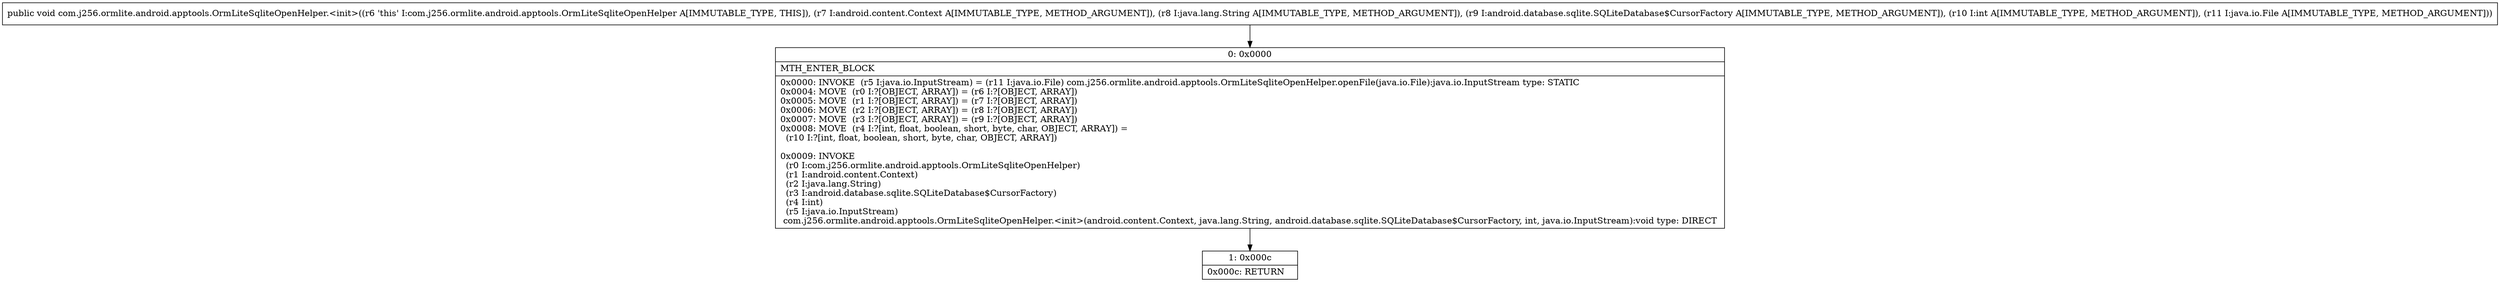 digraph "CFG forcom.j256.ormlite.android.apptools.OrmLiteSqliteOpenHelper.\<init\>(Landroid\/content\/Context;Ljava\/lang\/String;Landroid\/database\/sqlite\/SQLiteDatabase$CursorFactory;ILjava\/io\/File;)V" {
Node_0 [shape=record,label="{0\:\ 0x0000|MTH_ENTER_BLOCK\l|0x0000: INVOKE  (r5 I:java.io.InputStream) = (r11 I:java.io.File) com.j256.ormlite.android.apptools.OrmLiteSqliteOpenHelper.openFile(java.io.File):java.io.InputStream type: STATIC \l0x0004: MOVE  (r0 I:?[OBJECT, ARRAY]) = (r6 I:?[OBJECT, ARRAY]) \l0x0005: MOVE  (r1 I:?[OBJECT, ARRAY]) = (r7 I:?[OBJECT, ARRAY]) \l0x0006: MOVE  (r2 I:?[OBJECT, ARRAY]) = (r8 I:?[OBJECT, ARRAY]) \l0x0007: MOVE  (r3 I:?[OBJECT, ARRAY]) = (r9 I:?[OBJECT, ARRAY]) \l0x0008: MOVE  (r4 I:?[int, float, boolean, short, byte, char, OBJECT, ARRAY]) = \l  (r10 I:?[int, float, boolean, short, byte, char, OBJECT, ARRAY])\l \l0x0009: INVOKE  \l  (r0 I:com.j256.ormlite.android.apptools.OrmLiteSqliteOpenHelper)\l  (r1 I:android.content.Context)\l  (r2 I:java.lang.String)\l  (r3 I:android.database.sqlite.SQLiteDatabase$CursorFactory)\l  (r4 I:int)\l  (r5 I:java.io.InputStream)\l com.j256.ormlite.android.apptools.OrmLiteSqliteOpenHelper.\<init\>(android.content.Context, java.lang.String, android.database.sqlite.SQLiteDatabase$CursorFactory, int, java.io.InputStream):void type: DIRECT \l}"];
Node_1 [shape=record,label="{1\:\ 0x000c|0x000c: RETURN   \l}"];
MethodNode[shape=record,label="{public void com.j256.ormlite.android.apptools.OrmLiteSqliteOpenHelper.\<init\>((r6 'this' I:com.j256.ormlite.android.apptools.OrmLiteSqliteOpenHelper A[IMMUTABLE_TYPE, THIS]), (r7 I:android.content.Context A[IMMUTABLE_TYPE, METHOD_ARGUMENT]), (r8 I:java.lang.String A[IMMUTABLE_TYPE, METHOD_ARGUMENT]), (r9 I:android.database.sqlite.SQLiteDatabase$CursorFactory A[IMMUTABLE_TYPE, METHOD_ARGUMENT]), (r10 I:int A[IMMUTABLE_TYPE, METHOD_ARGUMENT]), (r11 I:java.io.File A[IMMUTABLE_TYPE, METHOD_ARGUMENT])) }"];
MethodNode -> Node_0;
Node_0 -> Node_1;
}

